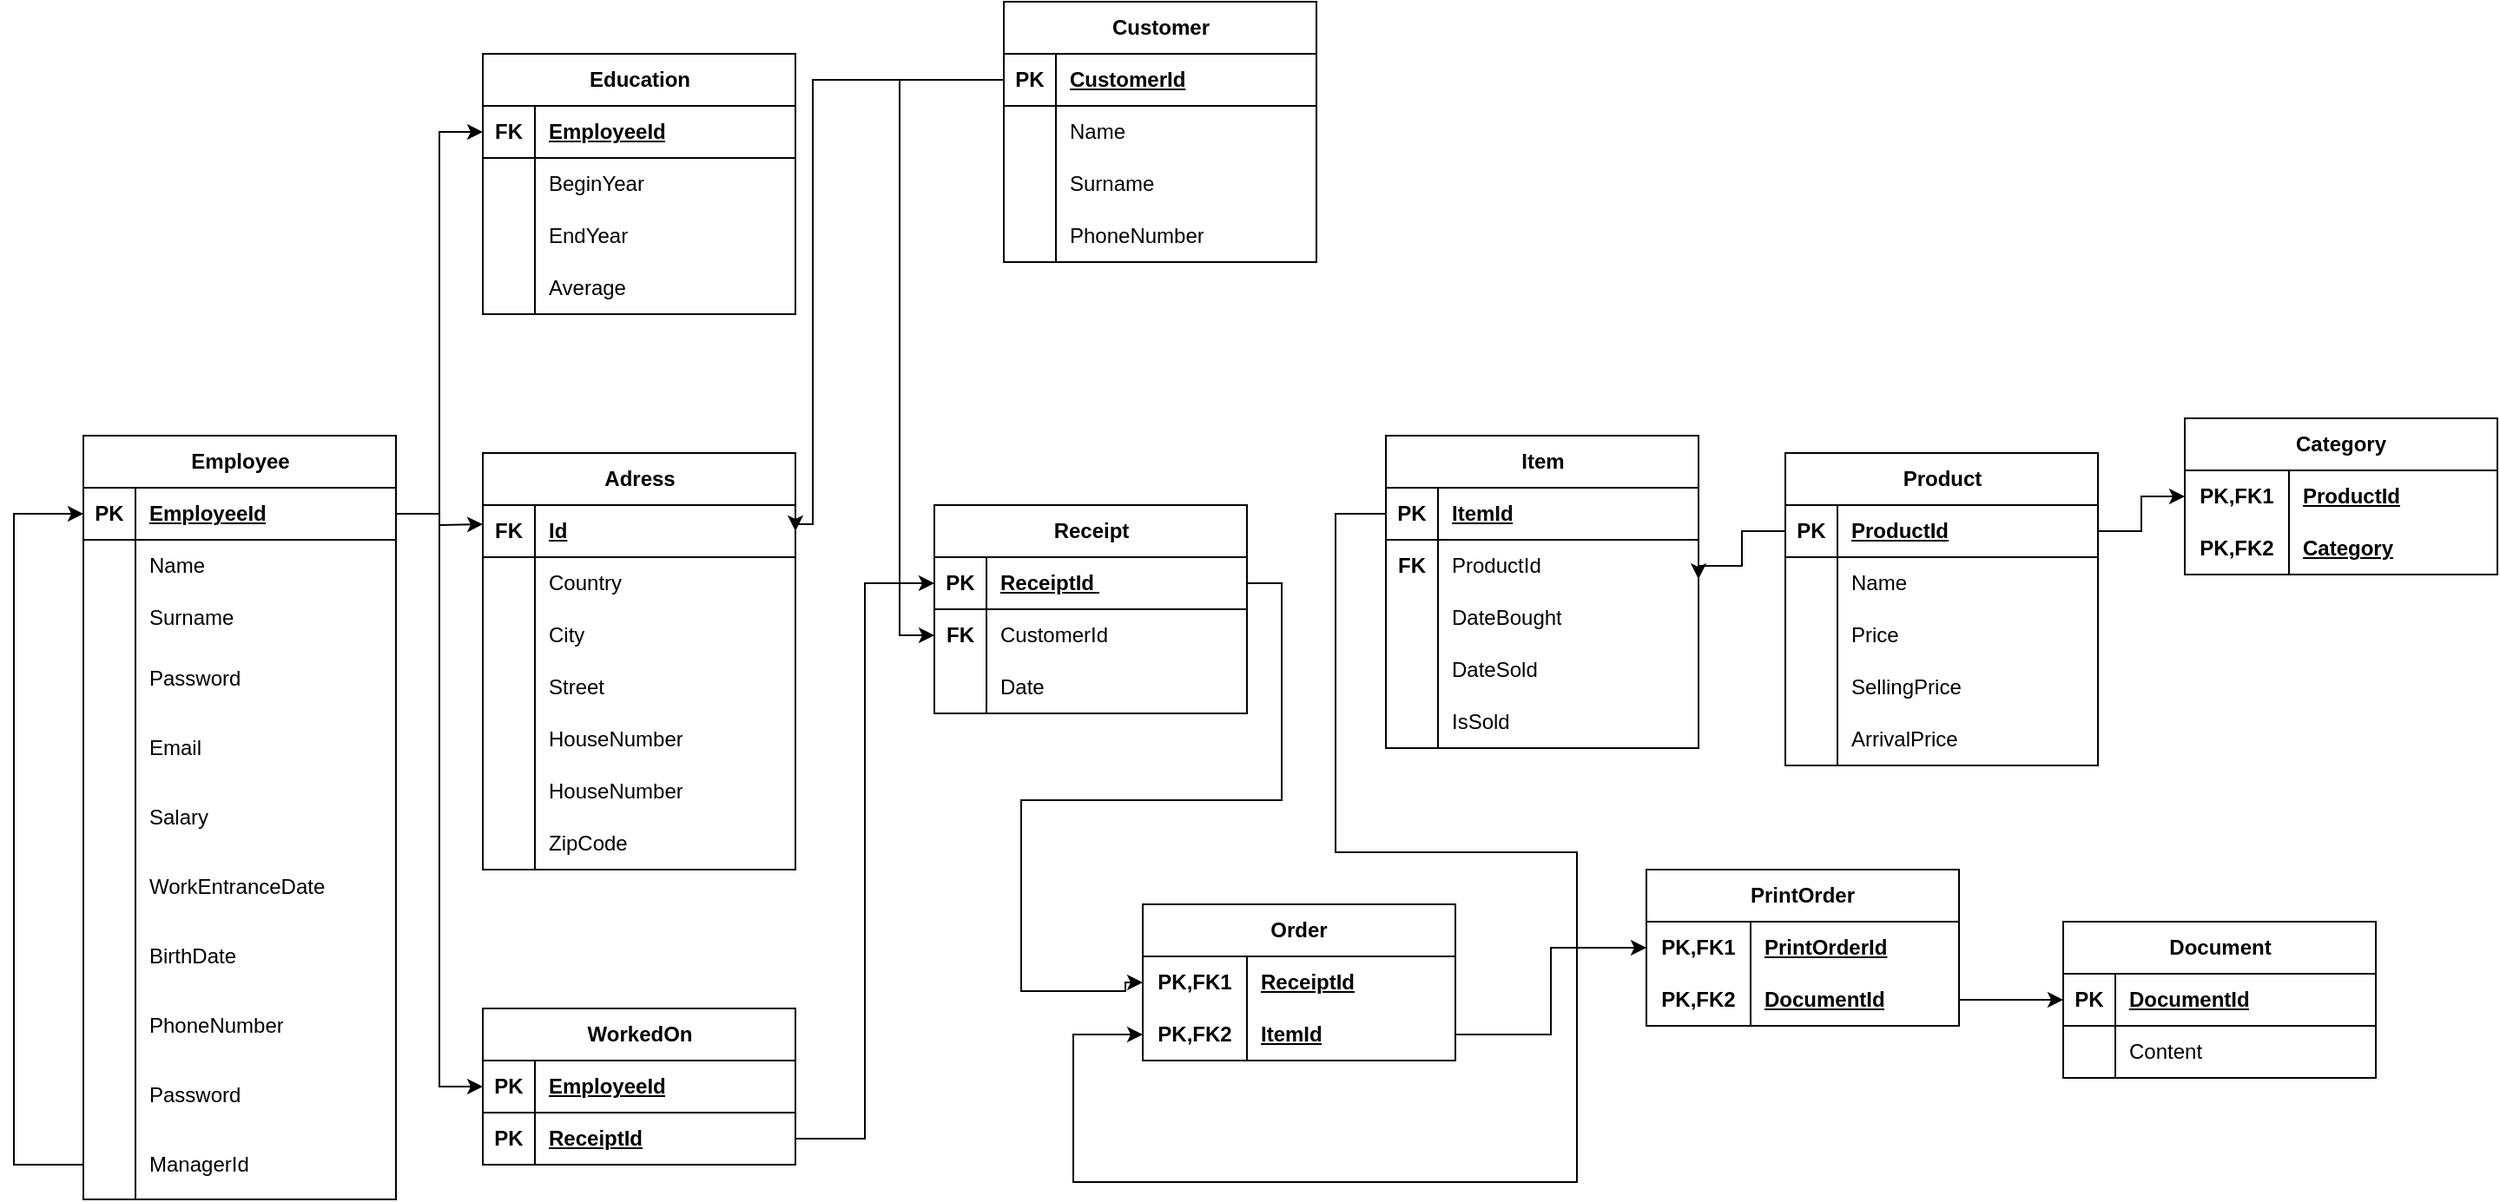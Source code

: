 <mxfile version="22.1.11" type="device">
  <diagram name="Page-1" id="XR6SYYAVid6CLTaHDN6T">
    <mxGraphModel dx="521" dy="563" grid="1" gridSize="10" guides="1" tooltips="1" connect="1" arrows="1" fold="1" page="1" pageScale="1" pageWidth="827" pageHeight="1169" math="0" shadow="0">
      <root>
        <mxCell id="0" />
        <mxCell id="1" parent="0" />
        <mxCell id="Trhr7wh6yrGgfYNCbR8J-1" value="Employee" style="shape=table;startSize=30;container=1;collapsible=1;childLayout=tableLayout;fixedRows=1;rowLines=0;fontStyle=1;align=center;resizeLast=1;html=1;" vertex="1" parent="1">
          <mxGeometry x="110" y="450" width="180" height="440" as="geometry" />
        </mxCell>
        <mxCell id="Trhr7wh6yrGgfYNCbR8J-2" value="" style="shape=tableRow;horizontal=0;startSize=0;swimlaneHead=0;swimlaneBody=0;fillColor=none;collapsible=0;dropTarget=0;points=[[0,0.5],[1,0.5]];portConstraint=eastwest;top=0;left=0;right=0;bottom=1;" vertex="1" parent="Trhr7wh6yrGgfYNCbR8J-1">
          <mxGeometry y="30" width="180" height="30" as="geometry" />
        </mxCell>
        <mxCell id="Trhr7wh6yrGgfYNCbR8J-3" value="PK" style="shape=partialRectangle;connectable=0;fillColor=none;top=0;left=0;bottom=0;right=0;fontStyle=1;overflow=hidden;whiteSpace=wrap;html=1;" vertex="1" parent="Trhr7wh6yrGgfYNCbR8J-2">
          <mxGeometry width="30" height="30" as="geometry">
            <mxRectangle width="30" height="30" as="alternateBounds" />
          </mxGeometry>
        </mxCell>
        <mxCell id="Trhr7wh6yrGgfYNCbR8J-4" value="&lt;u style=&quot;border-color: var(--border-color);&quot;&gt;EmployeeId&lt;/u&gt;" style="shape=partialRectangle;connectable=0;fillColor=none;top=0;left=0;bottom=0;right=0;align=left;spacingLeft=6;fontStyle=5;overflow=hidden;whiteSpace=wrap;html=1;" vertex="1" parent="Trhr7wh6yrGgfYNCbR8J-2">
          <mxGeometry x="30" width="150" height="30" as="geometry">
            <mxRectangle width="150" height="30" as="alternateBounds" />
          </mxGeometry>
        </mxCell>
        <mxCell id="Trhr7wh6yrGgfYNCbR8J-5" value="" style="shape=tableRow;horizontal=0;startSize=0;swimlaneHead=0;swimlaneBody=0;fillColor=none;collapsible=0;dropTarget=0;points=[[0,0.5],[1,0.5]];portConstraint=eastwest;top=0;left=0;right=0;bottom=0;" vertex="1" parent="Trhr7wh6yrGgfYNCbR8J-1">
          <mxGeometry y="60" width="180" height="30" as="geometry" />
        </mxCell>
        <mxCell id="Trhr7wh6yrGgfYNCbR8J-6" value="" style="shape=partialRectangle;connectable=0;fillColor=none;top=0;left=0;bottom=0;right=0;editable=1;overflow=hidden;whiteSpace=wrap;html=1;" vertex="1" parent="Trhr7wh6yrGgfYNCbR8J-5">
          <mxGeometry width="30" height="30" as="geometry">
            <mxRectangle width="30" height="30" as="alternateBounds" />
          </mxGeometry>
        </mxCell>
        <mxCell id="Trhr7wh6yrGgfYNCbR8J-7" value="Name&lt;br&gt;" style="shape=partialRectangle;connectable=0;fillColor=none;top=0;left=0;bottom=0;right=0;align=left;spacingLeft=6;overflow=hidden;whiteSpace=wrap;html=1;" vertex="1" parent="Trhr7wh6yrGgfYNCbR8J-5">
          <mxGeometry x="30" width="150" height="30" as="geometry">
            <mxRectangle width="150" height="30" as="alternateBounds" />
          </mxGeometry>
        </mxCell>
        <mxCell id="Trhr7wh6yrGgfYNCbR8J-8" value="" style="shape=tableRow;horizontal=0;startSize=0;swimlaneHead=0;swimlaneBody=0;fillColor=none;collapsible=0;dropTarget=0;points=[[0,0.5],[1,0.5]];portConstraint=eastwest;top=0;left=0;right=0;bottom=0;" vertex="1" parent="Trhr7wh6yrGgfYNCbR8J-1">
          <mxGeometry y="90" width="180" height="30" as="geometry" />
        </mxCell>
        <mxCell id="Trhr7wh6yrGgfYNCbR8J-9" value="" style="shape=partialRectangle;connectable=0;fillColor=none;top=0;left=0;bottom=0;right=0;editable=1;overflow=hidden;whiteSpace=wrap;html=1;" vertex="1" parent="Trhr7wh6yrGgfYNCbR8J-8">
          <mxGeometry width="30" height="30" as="geometry">
            <mxRectangle width="30" height="30" as="alternateBounds" />
          </mxGeometry>
        </mxCell>
        <mxCell id="Trhr7wh6yrGgfYNCbR8J-10" value="Surname" style="shape=partialRectangle;connectable=0;fillColor=none;top=0;left=0;bottom=0;right=0;align=left;spacingLeft=6;overflow=hidden;whiteSpace=wrap;html=1;" vertex="1" parent="Trhr7wh6yrGgfYNCbR8J-8">
          <mxGeometry x="30" width="150" height="30" as="geometry">
            <mxRectangle width="150" height="30" as="alternateBounds" />
          </mxGeometry>
        </mxCell>
        <mxCell id="Trhr7wh6yrGgfYNCbR8J-11" value="" style="shape=tableRow;horizontal=0;startSize=0;swimlaneHead=0;swimlaneBody=0;fillColor=none;collapsible=0;dropTarget=0;points=[[0,0.5],[1,0.5]];portConstraint=eastwest;top=0;left=0;right=0;bottom=0;" vertex="1" parent="Trhr7wh6yrGgfYNCbR8J-1">
          <mxGeometry y="120" width="180" height="40" as="geometry" />
        </mxCell>
        <mxCell id="Trhr7wh6yrGgfYNCbR8J-12" value="" style="shape=partialRectangle;connectable=0;fillColor=none;top=0;left=0;bottom=0;right=0;editable=1;overflow=hidden;whiteSpace=wrap;html=1;" vertex="1" parent="Trhr7wh6yrGgfYNCbR8J-11">
          <mxGeometry width="30" height="40" as="geometry">
            <mxRectangle width="30" height="40" as="alternateBounds" />
          </mxGeometry>
        </mxCell>
        <mxCell id="Trhr7wh6yrGgfYNCbR8J-13" value="Password" style="shape=partialRectangle;connectable=0;fillColor=none;top=0;left=0;bottom=0;right=0;align=left;spacingLeft=6;overflow=hidden;whiteSpace=wrap;html=1;" vertex="1" parent="Trhr7wh6yrGgfYNCbR8J-11">
          <mxGeometry x="30" width="150" height="40" as="geometry">
            <mxRectangle width="150" height="40" as="alternateBounds" />
          </mxGeometry>
        </mxCell>
        <mxCell id="Trhr7wh6yrGgfYNCbR8J-15" value="" style="shape=tableRow;horizontal=0;startSize=0;swimlaneHead=0;swimlaneBody=0;fillColor=none;collapsible=0;dropTarget=0;points=[[0,0.5],[1,0.5]];portConstraint=eastwest;top=0;left=0;right=0;bottom=0;" vertex="1" parent="Trhr7wh6yrGgfYNCbR8J-1">
          <mxGeometry y="160" width="180" height="40" as="geometry" />
        </mxCell>
        <mxCell id="Trhr7wh6yrGgfYNCbR8J-16" value="" style="shape=partialRectangle;connectable=0;fillColor=none;top=0;left=0;bottom=0;right=0;editable=1;overflow=hidden;whiteSpace=wrap;html=1;" vertex="1" parent="Trhr7wh6yrGgfYNCbR8J-15">
          <mxGeometry width="30" height="40" as="geometry">
            <mxRectangle width="30" height="40" as="alternateBounds" />
          </mxGeometry>
        </mxCell>
        <mxCell id="Trhr7wh6yrGgfYNCbR8J-17" value="Email" style="shape=partialRectangle;connectable=0;fillColor=none;top=0;left=0;bottom=0;right=0;align=left;spacingLeft=6;overflow=hidden;whiteSpace=wrap;html=1;" vertex="1" parent="Trhr7wh6yrGgfYNCbR8J-15">
          <mxGeometry x="30" width="150" height="40" as="geometry">
            <mxRectangle width="150" height="40" as="alternateBounds" />
          </mxGeometry>
        </mxCell>
        <mxCell id="Trhr7wh6yrGgfYNCbR8J-18" value="" style="shape=tableRow;horizontal=0;startSize=0;swimlaneHead=0;swimlaneBody=0;fillColor=none;collapsible=0;dropTarget=0;points=[[0,0.5],[1,0.5]];portConstraint=eastwest;top=0;left=0;right=0;bottom=0;" vertex="1" parent="Trhr7wh6yrGgfYNCbR8J-1">
          <mxGeometry y="200" width="180" height="40" as="geometry" />
        </mxCell>
        <mxCell id="Trhr7wh6yrGgfYNCbR8J-19" value="" style="shape=partialRectangle;connectable=0;fillColor=none;top=0;left=0;bottom=0;right=0;editable=1;overflow=hidden;whiteSpace=wrap;html=1;" vertex="1" parent="Trhr7wh6yrGgfYNCbR8J-18">
          <mxGeometry width="30" height="40" as="geometry">
            <mxRectangle width="30" height="40" as="alternateBounds" />
          </mxGeometry>
        </mxCell>
        <mxCell id="Trhr7wh6yrGgfYNCbR8J-20" value="Salary" style="shape=partialRectangle;connectable=0;fillColor=none;top=0;left=0;bottom=0;right=0;align=left;spacingLeft=6;overflow=hidden;whiteSpace=wrap;html=1;" vertex="1" parent="Trhr7wh6yrGgfYNCbR8J-18">
          <mxGeometry x="30" width="150" height="40" as="geometry">
            <mxRectangle width="150" height="40" as="alternateBounds" />
          </mxGeometry>
        </mxCell>
        <mxCell id="Trhr7wh6yrGgfYNCbR8J-21" value="" style="shape=tableRow;horizontal=0;startSize=0;swimlaneHead=0;swimlaneBody=0;fillColor=none;collapsible=0;dropTarget=0;points=[[0,0.5],[1,0.5]];portConstraint=eastwest;top=0;left=0;right=0;bottom=0;" vertex="1" parent="Trhr7wh6yrGgfYNCbR8J-1">
          <mxGeometry y="240" width="180" height="40" as="geometry" />
        </mxCell>
        <mxCell id="Trhr7wh6yrGgfYNCbR8J-22" value="" style="shape=partialRectangle;connectable=0;fillColor=none;top=0;left=0;bottom=0;right=0;editable=1;overflow=hidden;whiteSpace=wrap;html=1;" vertex="1" parent="Trhr7wh6yrGgfYNCbR8J-21">
          <mxGeometry width="30" height="40" as="geometry">
            <mxRectangle width="30" height="40" as="alternateBounds" />
          </mxGeometry>
        </mxCell>
        <mxCell id="Trhr7wh6yrGgfYNCbR8J-23" value="WorkEntranceDate" style="shape=partialRectangle;connectable=0;fillColor=none;top=0;left=0;bottom=0;right=0;align=left;spacingLeft=6;overflow=hidden;whiteSpace=wrap;html=1;" vertex="1" parent="Trhr7wh6yrGgfYNCbR8J-21">
          <mxGeometry x="30" width="150" height="40" as="geometry">
            <mxRectangle width="150" height="40" as="alternateBounds" />
          </mxGeometry>
        </mxCell>
        <mxCell id="Trhr7wh6yrGgfYNCbR8J-24" value="" style="shape=tableRow;horizontal=0;startSize=0;swimlaneHead=0;swimlaneBody=0;fillColor=none;collapsible=0;dropTarget=0;points=[[0,0.5],[1,0.5]];portConstraint=eastwest;top=0;left=0;right=0;bottom=0;" vertex="1" parent="Trhr7wh6yrGgfYNCbR8J-1">
          <mxGeometry y="280" width="180" height="40" as="geometry" />
        </mxCell>
        <mxCell id="Trhr7wh6yrGgfYNCbR8J-25" value="" style="shape=partialRectangle;connectable=0;fillColor=none;top=0;left=0;bottom=0;right=0;editable=1;overflow=hidden;whiteSpace=wrap;html=1;" vertex="1" parent="Trhr7wh6yrGgfYNCbR8J-24">
          <mxGeometry width="30" height="40" as="geometry">
            <mxRectangle width="30" height="40" as="alternateBounds" />
          </mxGeometry>
        </mxCell>
        <mxCell id="Trhr7wh6yrGgfYNCbR8J-26" value="BirthDate" style="shape=partialRectangle;connectable=0;fillColor=none;top=0;left=0;bottom=0;right=0;align=left;spacingLeft=6;overflow=hidden;whiteSpace=wrap;html=1;" vertex="1" parent="Trhr7wh6yrGgfYNCbR8J-24">
          <mxGeometry x="30" width="150" height="40" as="geometry">
            <mxRectangle width="150" height="40" as="alternateBounds" />
          </mxGeometry>
        </mxCell>
        <mxCell id="Trhr7wh6yrGgfYNCbR8J-27" value="" style="shape=tableRow;horizontal=0;startSize=0;swimlaneHead=0;swimlaneBody=0;fillColor=none;collapsible=0;dropTarget=0;points=[[0,0.5],[1,0.5]];portConstraint=eastwest;top=0;left=0;right=0;bottom=0;" vertex="1" parent="Trhr7wh6yrGgfYNCbR8J-1">
          <mxGeometry y="320" width="180" height="40" as="geometry" />
        </mxCell>
        <mxCell id="Trhr7wh6yrGgfYNCbR8J-28" value="" style="shape=partialRectangle;connectable=0;fillColor=none;top=0;left=0;bottom=0;right=0;editable=1;overflow=hidden;whiteSpace=wrap;html=1;" vertex="1" parent="Trhr7wh6yrGgfYNCbR8J-27">
          <mxGeometry width="30" height="40" as="geometry">
            <mxRectangle width="30" height="40" as="alternateBounds" />
          </mxGeometry>
        </mxCell>
        <mxCell id="Trhr7wh6yrGgfYNCbR8J-29" value="PhoneNumber" style="shape=partialRectangle;connectable=0;fillColor=none;top=0;left=0;bottom=0;right=0;align=left;spacingLeft=6;overflow=hidden;whiteSpace=wrap;html=1;" vertex="1" parent="Trhr7wh6yrGgfYNCbR8J-27">
          <mxGeometry x="30" width="150" height="40" as="geometry">
            <mxRectangle width="150" height="40" as="alternateBounds" />
          </mxGeometry>
        </mxCell>
        <mxCell id="Trhr7wh6yrGgfYNCbR8J-30" value="" style="shape=tableRow;horizontal=0;startSize=0;swimlaneHead=0;swimlaneBody=0;fillColor=none;collapsible=0;dropTarget=0;points=[[0,0.5],[1,0.5]];portConstraint=eastwest;top=0;left=0;right=0;bottom=0;" vertex="1" parent="Trhr7wh6yrGgfYNCbR8J-1">
          <mxGeometry y="360" width="180" height="40" as="geometry" />
        </mxCell>
        <mxCell id="Trhr7wh6yrGgfYNCbR8J-31" value="" style="shape=partialRectangle;connectable=0;fillColor=none;top=0;left=0;bottom=0;right=0;editable=1;overflow=hidden;whiteSpace=wrap;html=1;" vertex="1" parent="Trhr7wh6yrGgfYNCbR8J-30">
          <mxGeometry width="30" height="40" as="geometry">
            <mxRectangle width="30" height="40" as="alternateBounds" />
          </mxGeometry>
        </mxCell>
        <mxCell id="Trhr7wh6yrGgfYNCbR8J-32" value="Password" style="shape=partialRectangle;connectable=0;fillColor=none;top=0;left=0;bottom=0;right=0;align=left;spacingLeft=6;overflow=hidden;whiteSpace=wrap;html=1;" vertex="1" parent="Trhr7wh6yrGgfYNCbR8J-30">
          <mxGeometry x="30" width="150" height="40" as="geometry">
            <mxRectangle width="150" height="40" as="alternateBounds" />
          </mxGeometry>
        </mxCell>
        <mxCell id="Trhr7wh6yrGgfYNCbR8J-63" value="" style="shape=tableRow;horizontal=0;startSize=0;swimlaneHead=0;swimlaneBody=0;fillColor=none;collapsible=0;dropTarget=0;points=[[0,0.5],[1,0.5]];portConstraint=eastwest;top=0;left=0;right=0;bottom=0;" vertex="1" parent="Trhr7wh6yrGgfYNCbR8J-1">
          <mxGeometry y="400" width="180" height="40" as="geometry" />
        </mxCell>
        <mxCell id="Trhr7wh6yrGgfYNCbR8J-64" value="" style="shape=partialRectangle;connectable=0;fillColor=none;top=0;left=0;bottom=0;right=0;editable=1;overflow=hidden;whiteSpace=wrap;html=1;" vertex="1" parent="Trhr7wh6yrGgfYNCbR8J-63">
          <mxGeometry width="30" height="40" as="geometry">
            <mxRectangle width="30" height="40" as="alternateBounds" />
          </mxGeometry>
        </mxCell>
        <mxCell id="Trhr7wh6yrGgfYNCbR8J-65" value="ManagerId" style="shape=partialRectangle;connectable=0;fillColor=none;top=0;left=0;bottom=0;right=0;align=left;spacingLeft=6;overflow=hidden;whiteSpace=wrap;html=1;" vertex="1" parent="Trhr7wh6yrGgfYNCbR8J-63">
          <mxGeometry x="30" width="150" height="40" as="geometry">
            <mxRectangle width="150" height="40" as="alternateBounds" />
          </mxGeometry>
        </mxCell>
        <mxCell id="Trhr7wh6yrGgfYNCbR8J-308" style="edgeStyle=orthogonalEdgeStyle;rounded=0;orthogonalLoop=1;jettySize=auto;html=1;exitX=0;exitY=0.5;exitDx=0;exitDy=0;entryX=0;entryY=0.5;entryDx=0;entryDy=0;" edge="1" parent="Trhr7wh6yrGgfYNCbR8J-1" source="Trhr7wh6yrGgfYNCbR8J-63" target="Trhr7wh6yrGgfYNCbR8J-2">
          <mxGeometry relative="1" as="geometry">
            <mxPoint x="-40" y="40" as="targetPoint" />
            <Array as="points">
              <mxPoint x="-40" y="420" />
              <mxPoint x="-40" y="45" />
            </Array>
          </mxGeometry>
        </mxCell>
        <mxCell id="Trhr7wh6yrGgfYNCbR8J-53" style="edgeStyle=orthogonalEdgeStyle;rounded=0;orthogonalLoop=1;jettySize=auto;html=1;exitX=1;exitY=0.5;exitDx=0;exitDy=0;entryX=0;entryY=0.5;entryDx=0;entryDy=0;" edge="1" parent="1" source="Trhr7wh6yrGgfYNCbR8J-2">
          <mxGeometry relative="1" as="geometry">
            <mxPoint x="340" y="501" as="targetPoint" />
          </mxGeometry>
        </mxCell>
        <mxCell id="Trhr7wh6yrGgfYNCbR8J-100" value="WorkedOn" style="shape=table;startSize=30;container=1;collapsible=1;childLayout=tableLayout;fixedRows=1;rowLines=0;fontStyle=1;align=center;resizeLast=1;html=1;" vertex="1" parent="1">
          <mxGeometry x="340" y="780" width="180" height="90" as="geometry" />
        </mxCell>
        <mxCell id="Trhr7wh6yrGgfYNCbR8J-101" value="" style="shape=tableRow;horizontal=0;startSize=0;swimlaneHead=0;swimlaneBody=0;fillColor=none;collapsible=0;dropTarget=0;points=[[0,0.5],[1,0.5]];portConstraint=eastwest;top=0;left=0;right=0;bottom=1;" vertex="1" parent="Trhr7wh6yrGgfYNCbR8J-100">
          <mxGeometry y="30" width="180" height="30" as="geometry" />
        </mxCell>
        <mxCell id="Trhr7wh6yrGgfYNCbR8J-102" value="PK" style="shape=partialRectangle;connectable=0;fillColor=none;top=0;left=0;bottom=0;right=0;fontStyle=1;overflow=hidden;whiteSpace=wrap;html=1;" vertex="1" parent="Trhr7wh6yrGgfYNCbR8J-101">
          <mxGeometry width="30" height="30" as="geometry">
            <mxRectangle width="30" height="30" as="alternateBounds" />
          </mxGeometry>
        </mxCell>
        <mxCell id="Trhr7wh6yrGgfYNCbR8J-103" value="EmployeeId" style="shape=partialRectangle;connectable=0;fillColor=none;top=0;left=0;bottom=0;right=0;align=left;spacingLeft=6;fontStyle=5;overflow=hidden;whiteSpace=wrap;html=1;" vertex="1" parent="Trhr7wh6yrGgfYNCbR8J-101">
          <mxGeometry x="30" width="150" height="30" as="geometry">
            <mxRectangle width="150" height="30" as="alternateBounds" />
          </mxGeometry>
        </mxCell>
        <mxCell id="Trhr7wh6yrGgfYNCbR8J-113" value="" style="shape=tableRow;horizontal=0;startSize=0;swimlaneHead=0;swimlaneBody=0;fillColor=none;collapsible=0;dropTarget=0;points=[[0,0.5],[1,0.5]];portConstraint=eastwest;top=0;left=0;right=0;bottom=1;" vertex="1" parent="Trhr7wh6yrGgfYNCbR8J-100">
          <mxGeometry y="60" width="180" height="30" as="geometry" />
        </mxCell>
        <mxCell id="Trhr7wh6yrGgfYNCbR8J-114" value="PK" style="shape=partialRectangle;connectable=0;fillColor=none;top=0;left=0;bottom=0;right=0;fontStyle=1;overflow=hidden;whiteSpace=wrap;html=1;" vertex="1" parent="Trhr7wh6yrGgfYNCbR8J-113">
          <mxGeometry width="30" height="30" as="geometry">
            <mxRectangle width="30" height="30" as="alternateBounds" />
          </mxGeometry>
        </mxCell>
        <mxCell id="Trhr7wh6yrGgfYNCbR8J-115" value="ReceiptId" style="shape=partialRectangle;connectable=0;fillColor=none;top=0;left=0;bottom=0;right=0;align=left;spacingLeft=6;fontStyle=5;overflow=hidden;whiteSpace=wrap;html=1;" vertex="1" parent="Trhr7wh6yrGgfYNCbR8J-113">
          <mxGeometry x="30" width="150" height="30" as="geometry">
            <mxRectangle width="150" height="30" as="alternateBounds" />
          </mxGeometry>
        </mxCell>
        <mxCell id="Trhr7wh6yrGgfYNCbR8J-119" style="edgeStyle=orthogonalEdgeStyle;rounded=0;orthogonalLoop=1;jettySize=auto;html=1;exitX=1;exitY=0.5;exitDx=0;exitDy=0;entryX=0;entryY=0.5;entryDx=0;entryDy=0;" edge="1" parent="1" source="Trhr7wh6yrGgfYNCbR8J-2" target="Trhr7wh6yrGgfYNCbR8J-101">
          <mxGeometry relative="1" as="geometry">
            <mxPoint x="310" y="760" as="targetPoint" />
          </mxGeometry>
        </mxCell>
        <mxCell id="Trhr7wh6yrGgfYNCbR8J-120" value="Receipt" style="shape=table;startSize=30;container=1;collapsible=1;childLayout=tableLayout;fixedRows=1;rowLines=0;fontStyle=1;align=center;resizeLast=1;html=1;" vertex="1" parent="1">
          <mxGeometry x="600" y="490" width="180" height="120" as="geometry" />
        </mxCell>
        <mxCell id="Trhr7wh6yrGgfYNCbR8J-121" value="" style="shape=tableRow;horizontal=0;startSize=0;swimlaneHead=0;swimlaneBody=0;fillColor=none;collapsible=0;dropTarget=0;points=[[0,0.5],[1,0.5]];portConstraint=eastwest;top=0;left=0;right=0;bottom=1;" vertex="1" parent="Trhr7wh6yrGgfYNCbR8J-120">
          <mxGeometry y="30" width="180" height="30" as="geometry" />
        </mxCell>
        <mxCell id="Trhr7wh6yrGgfYNCbR8J-122" value="PK" style="shape=partialRectangle;connectable=0;fillColor=none;top=0;left=0;bottom=0;right=0;fontStyle=1;overflow=hidden;whiteSpace=wrap;html=1;" vertex="1" parent="Trhr7wh6yrGgfYNCbR8J-121">
          <mxGeometry width="30" height="30" as="geometry">
            <mxRectangle width="30" height="30" as="alternateBounds" />
          </mxGeometry>
        </mxCell>
        <mxCell id="Trhr7wh6yrGgfYNCbR8J-123" value="&lt;u style=&quot;border-color: var(--border-color);&quot;&gt;ReceiptId&amp;nbsp;&lt;/u&gt;" style="shape=partialRectangle;connectable=0;fillColor=none;top=0;left=0;bottom=0;right=0;align=left;spacingLeft=6;fontStyle=5;overflow=hidden;whiteSpace=wrap;html=1;" vertex="1" parent="Trhr7wh6yrGgfYNCbR8J-121">
          <mxGeometry x="30" width="150" height="30" as="geometry">
            <mxRectangle width="150" height="30" as="alternateBounds" />
          </mxGeometry>
        </mxCell>
        <mxCell id="Trhr7wh6yrGgfYNCbR8J-124" value="" style="shape=tableRow;horizontal=0;startSize=0;swimlaneHead=0;swimlaneBody=0;fillColor=none;collapsible=0;dropTarget=0;points=[[0,0.5],[1,0.5]];portConstraint=eastwest;top=0;left=0;right=0;bottom=0;" vertex="1" parent="Trhr7wh6yrGgfYNCbR8J-120">
          <mxGeometry y="60" width="180" height="30" as="geometry" />
        </mxCell>
        <mxCell id="Trhr7wh6yrGgfYNCbR8J-125" value="&lt;b&gt;FK&lt;/b&gt;" style="shape=partialRectangle;connectable=0;fillColor=none;top=0;left=0;bottom=0;right=0;editable=1;overflow=hidden;whiteSpace=wrap;html=1;" vertex="1" parent="Trhr7wh6yrGgfYNCbR8J-124">
          <mxGeometry width="30" height="30" as="geometry">
            <mxRectangle width="30" height="30" as="alternateBounds" />
          </mxGeometry>
        </mxCell>
        <mxCell id="Trhr7wh6yrGgfYNCbR8J-126" value="CustomerId" style="shape=partialRectangle;connectable=0;fillColor=none;top=0;left=0;bottom=0;right=0;align=left;spacingLeft=6;overflow=hidden;whiteSpace=wrap;html=1;" vertex="1" parent="Trhr7wh6yrGgfYNCbR8J-124">
          <mxGeometry x="30" width="150" height="30" as="geometry">
            <mxRectangle width="150" height="30" as="alternateBounds" />
          </mxGeometry>
        </mxCell>
        <mxCell id="Trhr7wh6yrGgfYNCbR8J-127" value="" style="shape=tableRow;horizontal=0;startSize=0;swimlaneHead=0;swimlaneBody=0;fillColor=none;collapsible=0;dropTarget=0;points=[[0,0.5],[1,0.5]];portConstraint=eastwest;top=0;left=0;right=0;bottom=0;" vertex="1" parent="Trhr7wh6yrGgfYNCbR8J-120">
          <mxGeometry y="90" width="180" height="30" as="geometry" />
        </mxCell>
        <mxCell id="Trhr7wh6yrGgfYNCbR8J-128" value="" style="shape=partialRectangle;connectable=0;fillColor=none;top=0;left=0;bottom=0;right=0;editable=1;overflow=hidden;whiteSpace=wrap;html=1;" vertex="1" parent="Trhr7wh6yrGgfYNCbR8J-127">
          <mxGeometry width="30" height="30" as="geometry">
            <mxRectangle width="30" height="30" as="alternateBounds" />
          </mxGeometry>
        </mxCell>
        <mxCell id="Trhr7wh6yrGgfYNCbR8J-129" value="Date" style="shape=partialRectangle;connectable=0;fillColor=none;top=0;left=0;bottom=0;right=0;align=left;spacingLeft=6;overflow=hidden;whiteSpace=wrap;html=1;" vertex="1" parent="Trhr7wh6yrGgfYNCbR8J-127">
          <mxGeometry x="30" width="150" height="30" as="geometry">
            <mxRectangle width="150" height="30" as="alternateBounds" />
          </mxGeometry>
        </mxCell>
        <mxCell id="Trhr7wh6yrGgfYNCbR8J-133" value="Item" style="shape=table;startSize=30;container=1;collapsible=1;childLayout=tableLayout;fixedRows=1;rowLines=0;fontStyle=1;align=center;resizeLast=1;html=1;" vertex="1" parent="1">
          <mxGeometry x="860" y="450" width="180" height="180" as="geometry" />
        </mxCell>
        <mxCell id="Trhr7wh6yrGgfYNCbR8J-134" value="" style="shape=tableRow;horizontal=0;startSize=0;swimlaneHead=0;swimlaneBody=0;fillColor=none;collapsible=0;dropTarget=0;points=[[0,0.5],[1,0.5]];portConstraint=eastwest;top=0;left=0;right=0;bottom=1;" vertex="1" parent="Trhr7wh6yrGgfYNCbR8J-133">
          <mxGeometry y="30" width="180" height="30" as="geometry" />
        </mxCell>
        <mxCell id="Trhr7wh6yrGgfYNCbR8J-135" value="PK" style="shape=partialRectangle;connectable=0;fillColor=none;top=0;left=0;bottom=0;right=0;fontStyle=1;overflow=hidden;whiteSpace=wrap;html=1;" vertex="1" parent="Trhr7wh6yrGgfYNCbR8J-134">
          <mxGeometry width="30" height="30" as="geometry">
            <mxRectangle width="30" height="30" as="alternateBounds" />
          </mxGeometry>
        </mxCell>
        <mxCell id="Trhr7wh6yrGgfYNCbR8J-136" value="ItemId" style="shape=partialRectangle;connectable=0;fillColor=none;top=0;left=0;bottom=0;right=0;align=left;spacingLeft=6;fontStyle=5;overflow=hidden;whiteSpace=wrap;html=1;" vertex="1" parent="Trhr7wh6yrGgfYNCbR8J-134">
          <mxGeometry x="30" width="150" height="30" as="geometry">
            <mxRectangle width="150" height="30" as="alternateBounds" />
          </mxGeometry>
        </mxCell>
        <mxCell id="Trhr7wh6yrGgfYNCbR8J-137" value="" style="shape=tableRow;horizontal=0;startSize=0;swimlaneHead=0;swimlaneBody=0;fillColor=none;collapsible=0;dropTarget=0;points=[[0,0.5],[1,0.5]];portConstraint=eastwest;top=0;left=0;right=0;bottom=0;" vertex="1" parent="Trhr7wh6yrGgfYNCbR8J-133">
          <mxGeometry y="60" width="180" height="30" as="geometry" />
        </mxCell>
        <mxCell id="Trhr7wh6yrGgfYNCbR8J-138" value="&lt;b&gt;FK&lt;/b&gt;" style="shape=partialRectangle;connectable=0;fillColor=none;top=0;left=0;bottom=0;right=0;editable=1;overflow=hidden;whiteSpace=wrap;html=1;" vertex="1" parent="Trhr7wh6yrGgfYNCbR8J-137">
          <mxGeometry width="30" height="30" as="geometry">
            <mxRectangle width="30" height="30" as="alternateBounds" />
          </mxGeometry>
        </mxCell>
        <mxCell id="Trhr7wh6yrGgfYNCbR8J-139" value="ProductId" style="shape=partialRectangle;connectable=0;fillColor=none;top=0;left=0;bottom=0;right=0;align=left;spacingLeft=6;overflow=hidden;whiteSpace=wrap;html=1;" vertex="1" parent="Trhr7wh6yrGgfYNCbR8J-137">
          <mxGeometry x="30" width="150" height="30" as="geometry">
            <mxRectangle width="150" height="30" as="alternateBounds" />
          </mxGeometry>
        </mxCell>
        <mxCell id="Trhr7wh6yrGgfYNCbR8J-140" value="" style="shape=tableRow;horizontal=0;startSize=0;swimlaneHead=0;swimlaneBody=0;fillColor=none;collapsible=0;dropTarget=0;points=[[0,0.5],[1,0.5]];portConstraint=eastwest;top=0;left=0;right=0;bottom=0;" vertex="1" parent="Trhr7wh6yrGgfYNCbR8J-133">
          <mxGeometry y="90" width="180" height="30" as="geometry" />
        </mxCell>
        <mxCell id="Trhr7wh6yrGgfYNCbR8J-141" value="" style="shape=partialRectangle;connectable=0;fillColor=none;top=0;left=0;bottom=0;right=0;editable=1;overflow=hidden;whiteSpace=wrap;html=1;" vertex="1" parent="Trhr7wh6yrGgfYNCbR8J-140">
          <mxGeometry width="30" height="30" as="geometry">
            <mxRectangle width="30" height="30" as="alternateBounds" />
          </mxGeometry>
        </mxCell>
        <mxCell id="Trhr7wh6yrGgfYNCbR8J-142" value="DateBought" style="shape=partialRectangle;connectable=0;fillColor=none;top=0;left=0;bottom=0;right=0;align=left;spacingLeft=6;overflow=hidden;whiteSpace=wrap;html=1;" vertex="1" parent="Trhr7wh6yrGgfYNCbR8J-140">
          <mxGeometry x="30" width="150" height="30" as="geometry">
            <mxRectangle width="150" height="30" as="alternateBounds" />
          </mxGeometry>
        </mxCell>
        <mxCell id="Trhr7wh6yrGgfYNCbR8J-143" value="" style="shape=tableRow;horizontal=0;startSize=0;swimlaneHead=0;swimlaneBody=0;fillColor=none;collapsible=0;dropTarget=0;points=[[0,0.5],[1,0.5]];portConstraint=eastwest;top=0;left=0;right=0;bottom=0;" vertex="1" parent="Trhr7wh6yrGgfYNCbR8J-133">
          <mxGeometry y="120" width="180" height="30" as="geometry" />
        </mxCell>
        <mxCell id="Trhr7wh6yrGgfYNCbR8J-144" value="" style="shape=partialRectangle;connectable=0;fillColor=none;top=0;left=0;bottom=0;right=0;editable=1;overflow=hidden;whiteSpace=wrap;html=1;" vertex="1" parent="Trhr7wh6yrGgfYNCbR8J-143">
          <mxGeometry width="30" height="30" as="geometry">
            <mxRectangle width="30" height="30" as="alternateBounds" />
          </mxGeometry>
        </mxCell>
        <mxCell id="Trhr7wh6yrGgfYNCbR8J-145" value="DateSold" style="shape=partialRectangle;connectable=0;fillColor=none;top=0;left=0;bottom=0;right=0;align=left;spacingLeft=6;overflow=hidden;whiteSpace=wrap;html=1;" vertex="1" parent="Trhr7wh6yrGgfYNCbR8J-143">
          <mxGeometry x="30" width="150" height="30" as="geometry">
            <mxRectangle width="150" height="30" as="alternateBounds" />
          </mxGeometry>
        </mxCell>
        <mxCell id="Trhr7wh6yrGgfYNCbR8J-146" value="" style="shape=tableRow;horizontal=0;startSize=0;swimlaneHead=0;swimlaneBody=0;fillColor=none;collapsible=0;dropTarget=0;points=[[0,0.5],[1,0.5]];portConstraint=eastwest;top=0;left=0;right=0;bottom=0;" vertex="1" parent="Trhr7wh6yrGgfYNCbR8J-133">
          <mxGeometry y="150" width="180" height="30" as="geometry" />
        </mxCell>
        <mxCell id="Trhr7wh6yrGgfYNCbR8J-147" value="" style="shape=partialRectangle;connectable=0;fillColor=none;top=0;left=0;bottom=0;right=0;editable=1;overflow=hidden;whiteSpace=wrap;html=1;" vertex="1" parent="Trhr7wh6yrGgfYNCbR8J-146">
          <mxGeometry width="30" height="30" as="geometry">
            <mxRectangle width="30" height="30" as="alternateBounds" />
          </mxGeometry>
        </mxCell>
        <mxCell id="Trhr7wh6yrGgfYNCbR8J-148" value="IsSold" style="shape=partialRectangle;connectable=0;fillColor=none;top=0;left=0;bottom=0;right=0;align=left;spacingLeft=6;overflow=hidden;whiteSpace=wrap;html=1;" vertex="1" parent="Trhr7wh6yrGgfYNCbR8J-146">
          <mxGeometry x="30" width="150" height="30" as="geometry">
            <mxRectangle width="150" height="30" as="alternateBounds" />
          </mxGeometry>
        </mxCell>
        <mxCell id="Trhr7wh6yrGgfYNCbR8J-152" value="Order" style="shape=table;startSize=30;container=1;collapsible=1;childLayout=tableLayout;fixedRows=1;rowLines=0;fontStyle=1;align=center;resizeLast=1;html=1;whiteSpace=wrap;" vertex="1" parent="1">
          <mxGeometry x="720" y="720" width="180" height="90" as="geometry" />
        </mxCell>
        <mxCell id="Trhr7wh6yrGgfYNCbR8J-153" value="" style="shape=tableRow;horizontal=0;startSize=0;swimlaneHead=0;swimlaneBody=0;fillColor=none;collapsible=0;dropTarget=0;points=[[0,0.5],[1,0.5]];portConstraint=eastwest;top=0;left=0;right=0;bottom=0;html=1;" vertex="1" parent="Trhr7wh6yrGgfYNCbR8J-152">
          <mxGeometry y="30" width="180" height="30" as="geometry" />
        </mxCell>
        <mxCell id="Trhr7wh6yrGgfYNCbR8J-154" value="PK,FK1" style="shape=partialRectangle;connectable=0;fillColor=none;top=0;left=0;bottom=0;right=0;fontStyle=1;overflow=hidden;html=1;whiteSpace=wrap;" vertex="1" parent="Trhr7wh6yrGgfYNCbR8J-153">
          <mxGeometry width="60" height="30" as="geometry">
            <mxRectangle width="60" height="30" as="alternateBounds" />
          </mxGeometry>
        </mxCell>
        <mxCell id="Trhr7wh6yrGgfYNCbR8J-155" value="ReceiptId" style="shape=partialRectangle;connectable=0;fillColor=none;top=0;left=0;bottom=0;right=0;align=left;spacingLeft=6;fontStyle=5;overflow=hidden;html=1;whiteSpace=wrap;" vertex="1" parent="Trhr7wh6yrGgfYNCbR8J-153">
          <mxGeometry x="60" width="120" height="30" as="geometry">
            <mxRectangle width="120" height="30" as="alternateBounds" />
          </mxGeometry>
        </mxCell>
        <mxCell id="Trhr7wh6yrGgfYNCbR8J-156" value="" style="shape=tableRow;horizontal=0;startSize=0;swimlaneHead=0;swimlaneBody=0;fillColor=none;collapsible=0;dropTarget=0;points=[[0,0.5],[1,0.5]];portConstraint=eastwest;top=0;left=0;right=0;bottom=1;html=1;" vertex="1" parent="Trhr7wh6yrGgfYNCbR8J-152">
          <mxGeometry y="60" width="180" height="30" as="geometry" />
        </mxCell>
        <mxCell id="Trhr7wh6yrGgfYNCbR8J-157" value="PK,FK2" style="shape=partialRectangle;connectable=0;fillColor=none;top=0;left=0;bottom=0;right=0;fontStyle=1;overflow=hidden;html=1;whiteSpace=wrap;" vertex="1" parent="Trhr7wh6yrGgfYNCbR8J-156">
          <mxGeometry width="60" height="30" as="geometry">
            <mxRectangle width="60" height="30" as="alternateBounds" />
          </mxGeometry>
        </mxCell>
        <mxCell id="Trhr7wh6yrGgfYNCbR8J-158" value="ItemId" style="shape=partialRectangle;connectable=0;fillColor=none;top=0;left=0;bottom=0;right=0;align=left;spacingLeft=6;fontStyle=5;overflow=hidden;html=1;whiteSpace=wrap;" vertex="1" parent="Trhr7wh6yrGgfYNCbR8J-156">
          <mxGeometry x="60" width="120" height="30" as="geometry">
            <mxRectangle width="120" height="30" as="alternateBounds" />
          </mxGeometry>
        </mxCell>
        <mxCell id="Trhr7wh6yrGgfYNCbR8J-177" value="Product" style="shape=table;startSize=30;container=1;collapsible=1;childLayout=tableLayout;fixedRows=1;rowLines=0;fontStyle=1;align=center;resizeLast=1;html=1;" vertex="1" parent="1">
          <mxGeometry x="1090" y="460" width="180" height="180" as="geometry" />
        </mxCell>
        <mxCell id="Trhr7wh6yrGgfYNCbR8J-178" value="" style="shape=tableRow;horizontal=0;startSize=0;swimlaneHead=0;swimlaneBody=0;fillColor=none;collapsible=0;dropTarget=0;points=[[0,0.5],[1,0.5]];portConstraint=eastwest;top=0;left=0;right=0;bottom=1;" vertex="1" parent="Trhr7wh6yrGgfYNCbR8J-177">
          <mxGeometry y="30" width="180" height="30" as="geometry" />
        </mxCell>
        <mxCell id="Trhr7wh6yrGgfYNCbR8J-179" value="PK" style="shape=partialRectangle;connectable=0;fillColor=none;top=0;left=0;bottom=0;right=0;fontStyle=1;overflow=hidden;whiteSpace=wrap;html=1;" vertex="1" parent="Trhr7wh6yrGgfYNCbR8J-178">
          <mxGeometry width="30" height="30" as="geometry">
            <mxRectangle width="30" height="30" as="alternateBounds" />
          </mxGeometry>
        </mxCell>
        <mxCell id="Trhr7wh6yrGgfYNCbR8J-180" value="ProductId" style="shape=partialRectangle;connectable=0;fillColor=none;top=0;left=0;bottom=0;right=0;align=left;spacingLeft=6;fontStyle=5;overflow=hidden;whiteSpace=wrap;html=1;" vertex="1" parent="Trhr7wh6yrGgfYNCbR8J-178">
          <mxGeometry x="30" width="150" height="30" as="geometry">
            <mxRectangle width="150" height="30" as="alternateBounds" />
          </mxGeometry>
        </mxCell>
        <mxCell id="Trhr7wh6yrGgfYNCbR8J-181" value="" style="shape=tableRow;horizontal=0;startSize=0;swimlaneHead=0;swimlaneBody=0;fillColor=none;collapsible=0;dropTarget=0;points=[[0,0.5],[1,0.5]];portConstraint=eastwest;top=0;left=0;right=0;bottom=0;" vertex="1" parent="Trhr7wh6yrGgfYNCbR8J-177">
          <mxGeometry y="60" width="180" height="30" as="geometry" />
        </mxCell>
        <mxCell id="Trhr7wh6yrGgfYNCbR8J-182" value="" style="shape=partialRectangle;connectable=0;fillColor=none;top=0;left=0;bottom=0;right=0;editable=1;overflow=hidden;whiteSpace=wrap;html=1;" vertex="1" parent="Trhr7wh6yrGgfYNCbR8J-181">
          <mxGeometry width="30" height="30" as="geometry">
            <mxRectangle width="30" height="30" as="alternateBounds" />
          </mxGeometry>
        </mxCell>
        <mxCell id="Trhr7wh6yrGgfYNCbR8J-183" value="Name" style="shape=partialRectangle;connectable=0;fillColor=none;top=0;left=0;bottom=0;right=0;align=left;spacingLeft=6;overflow=hidden;whiteSpace=wrap;html=1;" vertex="1" parent="Trhr7wh6yrGgfYNCbR8J-181">
          <mxGeometry x="30" width="150" height="30" as="geometry">
            <mxRectangle width="150" height="30" as="alternateBounds" />
          </mxGeometry>
        </mxCell>
        <mxCell id="Trhr7wh6yrGgfYNCbR8J-184" value="" style="shape=tableRow;horizontal=0;startSize=0;swimlaneHead=0;swimlaneBody=0;fillColor=none;collapsible=0;dropTarget=0;points=[[0,0.5],[1,0.5]];portConstraint=eastwest;top=0;left=0;right=0;bottom=0;" vertex="1" parent="Trhr7wh6yrGgfYNCbR8J-177">
          <mxGeometry y="90" width="180" height="30" as="geometry" />
        </mxCell>
        <mxCell id="Trhr7wh6yrGgfYNCbR8J-185" value="" style="shape=partialRectangle;connectable=0;fillColor=none;top=0;left=0;bottom=0;right=0;editable=1;overflow=hidden;whiteSpace=wrap;html=1;" vertex="1" parent="Trhr7wh6yrGgfYNCbR8J-184">
          <mxGeometry width="30" height="30" as="geometry">
            <mxRectangle width="30" height="30" as="alternateBounds" />
          </mxGeometry>
        </mxCell>
        <mxCell id="Trhr7wh6yrGgfYNCbR8J-186" value="Price" style="shape=partialRectangle;connectable=0;fillColor=none;top=0;left=0;bottom=0;right=0;align=left;spacingLeft=6;overflow=hidden;whiteSpace=wrap;html=1;" vertex="1" parent="Trhr7wh6yrGgfYNCbR8J-184">
          <mxGeometry x="30" width="150" height="30" as="geometry">
            <mxRectangle width="150" height="30" as="alternateBounds" />
          </mxGeometry>
        </mxCell>
        <mxCell id="Trhr7wh6yrGgfYNCbR8J-187" value="" style="shape=tableRow;horizontal=0;startSize=0;swimlaneHead=0;swimlaneBody=0;fillColor=none;collapsible=0;dropTarget=0;points=[[0,0.5],[1,0.5]];portConstraint=eastwest;top=0;left=0;right=0;bottom=0;" vertex="1" parent="Trhr7wh6yrGgfYNCbR8J-177">
          <mxGeometry y="120" width="180" height="30" as="geometry" />
        </mxCell>
        <mxCell id="Trhr7wh6yrGgfYNCbR8J-188" value="" style="shape=partialRectangle;connectable=0;fillColor=none;top=0;left=0;bottom=0;right=0;editable=1;overflow=hidden;whiteSpace=wrap;html=1;" vertex="1" parent="Trhr7wh6yrGgfYNCbR8J-187">
          <mxGeometry width="30" height="30" as="geometry">
            <mxRectangle width="30" height="30" as="alternateBounds" />
          </mxGeometry>
        </mxCell>
        <mxCell id="Trhr7wh6yrGgfYNCbR8J-189" value="SellingPrice" style="shape=partialRectangle;connectable=0;fillColor=none;top=0;left=0;bottom=0;right=0;align=left;spacingLeft=6;overflow=hidden;whiteSpace=wrap;html=1;" vertex="1" parent="Trhr7wh6yrGgfYNCbR8J-187">
          <mxGeometry x="30" width="150" height="30" as="geometry">
            <mxRectangle width="150" height="30" as="alternateBounds" />
          </mxGeometry>
        </mxCell>
        <mxCell id="Trhr7wh6yrGgfYNCbR8J-203" value="" style="shape=tableRow;horizontal=0;startSize=0;swimlaneHead=0;swimlaneBody=0;fillColor=none;collapsible=0;dropTarget=0;points=[[0,0.5],[1,0.5]];portConstraint=eastwest;top=0;left=0;right=0;bottom=0;" vertex="1" parent="Trhr7wh6yrGgfYNCbR8J-177">
          <mxGeometry y="150" width="180" height="30" as="geometry" />
        </mxCell>
        <mxCell id="Trhr7wh6yrGgfYNCbR8J-204" value="" style="shape=partialRectangle;connectable=0;fillColor=none;top=0;left=0;bottom=0;right=0;editable=1;overflow=hidden;whiteSpace=wrap;html=1;" vertex="1" parent="Trhr7wh6yrGgfYNCbR8J-203">
          <mxGeometry width="30" height="30" as="geometry">
            <mxRectangle width="30" height="30" as="alternateBounds" />
          </mxGeometry>
        </mxCell>
        <mxCell id="Trhr7wh6yrGgfYNCbR8J-205" value="ArrivalPrice" style="shape=partialRectangle;connectable=0;fillColor=none;top=0;left=0;bottom=0;right=0;align=left;spacingLeft=6;overflow=hidden;whiteSpace=wrap;html=1;" vertex="1" parent="Trhr7wh6yrGgfYNCbR8J-203">
          <mxGeometry x="30" width="150" height="30" as="geometry">
            <mxRectangle width="150" height="30" as="alternateBounds" />
          </mxGeometry>
        </mxCell>
        <mxCell id="Trhr7wh6yrGgfYNCbR8J-226" value="Category" style="shape=table;startSize=30;container=1;collapsible=1;childLayout=tableLayout;fixedRows=1;rowLines=0;fontStyle=1;align=center;resizeLast=1;html=1;whiteSpace=wrap;" vertex="1" parent="1">
          <mxGeometry x="1320" y="440" width="180" height="90" as="geometry" />
        </mxCell>
        <mxCell id="Trhr7wh6yrGgfYNCbR8J-227" value="" style="shape=tableRow;horizontal=0;startSize=0;swimlaneHead=0;swimlaneBody=0;fillColor=none;collapsible=0;dropTarget=0;points=[[0,0.5],[1,0.5]];portConstraint=eastwest;top=0;left=0;right=0;bottom=0;html=1;" vertex="1" parent="Trhr7wh6yrGgfYNCbR8J-226">
          <mxGeometry y="30" width="180" height="30" as="geometry" />
        </mxCell>
        <mxCell id="Trhr7wh6yrGgfYNCbR8J-228" value="PK,FK1" style="shape=partialRectangle;connectable=0;fillColor=none;top=0;left=0;bottom=0;right=0;fontStyle=1;overflow=hidden;html=1;whiteSpace=wrap;" vertex="1" parent="Trhr7wh6yrGgfYNCbR8J-227">
          <mxGeometry width="60" height="30" as="geometry">
            <mxRectangle width="60" height="30" as="alternateBounds" />
          </mxGeometry>
        </mxCell>
        <mxCell id="Trhr7wh6yrGgfYNCbR8J-229" value="ProductId" style="shape=partialRectangle;connectable=0;fillColor=none;top=0;left=0;bottom=0;right=0;align=left;spacingLeft=6;fontStyle=5;overflow=hidden;html=1;whiteSpace=wrap;" vertex="1" parent="Trhr7wh6yrGgfYNCbR8J-227">
          <mxGeometry x="60" width="120" height="30" as="geometry">
            <mxRectangle width="120" height="30" as="alternateBounds" />
          </mxGeometry>
        </mxCell>
        <mxCell id="Trhr7wh6yrGgfYNCbR8J-230" value="" style="shape=tableRow;horizontal=0;startSize=0;swimlaneHead=0;swimlaneBody=0;fillColor=none;collapsible=0;dropTarget=0;points=[[0,0.5],[1,0.5]];portConstraint=eastwest;top=0;left=0;right=0;bottom=1;html=1;" vertex="1" parent="Trhr7wh6yrGgfYNCbR8J-226">
          <mxGeometry y="60" width="180" height="30" as="geometry" />
        </mxCell>
        <mxCell id="Trhr7wh6yrGgfYNCbR8J-231" value="PK,FK2" style="shape=partialRectangle;connectable=0;fillColor=none;top=0;left=0;bottom=0;right=0;fontStyle=1;overflow=hidden;html=1;whiteSpace=wrap;" vertex="1" parent="Trhr7wh6yrGgfYNCbR8J-230">
          <mxGeometry width="60" height="30" as="geometry">
            <mxRectangle width="60" height="30" as="alternateBounds" />
          </mxGeometry>
        </mxCell>
        <mxCell id="Trhr7wh6yrGgfYNCbR8J-232" value="Category" style="shape=partialRectangle;connectable=0;fillColor=none;top=0;left=0;bottom=0;right=0;align=left;spacingLeft=6;fontStyle=5;overflow=hidden;html=1;whiteSpace=wrap;" vertex="1" parent="Trhr7wh6yrGgfYNCbR8J-230">
          <mxGeometry x="60" width="120" height="30" as="geometry">
            <mxRectangle width="120" height="30" as="alternateBounds" />
          </mxGeometry>
        </mxCell>
        <mxCell id="Trhr7wh6yrGgfYNCbR8J-233" style="edgeStyle=orthogonalEdgeStyle;rounded=0;orthogonalLoop=1;jettySize=auto;html=1;exitX=1;exitY=0.5;exitDx=0;exitDy=0;entryX=0;entryY=0.5;entryDx=0;entryDy=0;" edge="1" parent="1" source="Trhr7wh6yrGgfYNCbR8J-113" target="Trhr7wh6yrGgfYNCbR8J-121">
          <mxGeometry relative="1" as="geometry">
            <mxPoint x="560" y="530" as="targetPoint" />
          </mxGeometry>
        </mxCell>
        <mxCell id="Trhr7wh6yrGgfYNCbR8J-234" style="edgeStyle=orthogonalEdgeStyle;rounded=0;orthogonalLoop=1;jettySize=auto;html=1;exitX=1;exitY=0.5;exitDx=0;exitDy=0;entryX=0;entryY=0.5;entryDx=0;entryDy=0;" edge="1" parent="1" source="Trhr7wh6yrGgfYNCbR8J-121" target="Trhr7wh6yrGgfYNCbR8J-153">
          <mxGeometry relative="1" as="geometry">
            <mxPoint x="650" y="770" as="targetPoint" />
            <Array as="points">
              <mxPoint x="800" y="535" />
              <mxPoint x="800" y="660" />
              <mxPoint x="650" y="660" />
              <mxPoint x="650" y="770" />
              <mxPoint x="710" y="770" />
              <mxPoint x="710" y="765" />
            </Array>
          </mxGeometry>
        </mxCell>
        <mxCell id="Trhr7wh6yrGgfYNCbR8J-240" style="edgeStyle=orthogonalEdgeStyle;rounded=0;orthogonalLoop=1;jettySize=auto;html=1;exitX=0;exitY=0.5;exitDx=0;exitDy=0;entryX=0;entryY=0.5;entryDx=0;entryDy=0;" edge="1" parent="1" source="Trhr7wh6yrGgfYNCbR8J-134" target="Trhr7wh6yrGgfYNCbR8J-156">
          <mxGeometry relative="1" as="geometry">
            <mxPoint x="690" y="790" as="targetPoint" />
            <Array as="points">
              <mxPoint x="831" y="495" />
              <mxPoint x="831" y="690" />
              <mxPoint x="970" y="690" />
              <mxPoint x="970" y="880" />
              <mxPoint x="680" y="880" />
              <mxPoint x="680" y="795" />
            </Array>
          </mxGeometry>
        </mxCell>
        <mxCell id="Trhr7wh6yrGgfYNCbR8J-241" style="edgeStyle=orthogonalEdgeStyle;rounded=0;orthogonalLoop=1;jettySize=auto;html=1;exitX=0;exitY=0.5;exitDx=0;exitDy=0;entryX=1;entryY=0.754;entryDx=0;entryDy=0;entryPerimeter=0;" edge="1" parent="1" source="Trhr7wh6yrGgfYNCbR8J-178" target="Trhr7wh6yrGgfYNCbR8J-137">
          <mxGeometry relative="1" as="geometry">
            <mxPoint x="1060" y="530" as="targetPoint" />
            <Array as="points">
              <mxPoint x="1065" y="505" />
              <mxPoint x="1065" y="525" />
              <mxPoint x="1040" y="525" />
            </Array>
          </mxGeometry>
        </mxCell>
        <mxCell id="Trhr7wh6yrGgfYNCbR8J-242" style="edgeStyle=orthogonalEdgeStyle;rounded=0;orthogonalLoop=1;jettySize=auto;html=1;exitX=1;exitY=0.5;exitDx=0;exitDy=0;entryX=0;entryY=0.5;entryDx=0;entryDy=0;" edge="1" parent="1" source="Trhr7wh6yrGgfYNCbR8J-178" target="Trhr7wh6yrGgfYNCbR8J-227">
          <mxGeometry relative="1" as="geometry">
            <mxPoint x="1290" y="480" as="targetPoint" />
          </mxGeometry>
        </mxCell>
        <mxCell id="Trhr7wh6yrGgfYNCbR8J-243" value="Document" style="shape=table;startSize=30;container=1;collapsible=1;childLayout=tableLayout;fixedRows=1;rowLines=0;fontStyle=1;align=center;resizeLast=1;html=1;" vertex="1" parent="1">
          <mxGeometry x="1250" y="730" width="180" height="90" as="geometry" />
        </mxCell>
        <mxCell id="Trhr7wh6yrGgfYNCbR8J-244" value="" style="shape=tableRow;horizontal=0;startSize=0;swimlaneHead=0;swimlaneBody=0;fillColor=none;collapsible=0;dropTarget=0;points=[[0,0.5],[1,0.5]];portConstraint=eastwest;top=0;left=0;right=0;bottom=1;" vertex="1" parent="Trhr7wh6yrGgfYNCbR8J-243">
          <mxGeometry y="30" width="180" height="30" as="geometry" />
        </mxCell>
        <mxCell id="Trhr7wh6yrGgfYNCbR8J-245" value="PK" style="shape=partialRectangle;connectable=0;fillColor=none;top=0;left=0;bottom=0;right=0;fontStyle=1;overflow=hidden;whiteSpace=wrap;html=1;" vertex="1" parent="Trhr7wh6yrGgfYNCbR8J-244">
          <mxGeometry width="30" height="30" as="geometry">
            <mxRectangle width="30" height="30" as="alternateBounds" />
          </mxGeometry>
        </mxCell>
        <mxCell id="Trhr7wh6yrGgfYNCbR8J-246" value="DocumentId" style="shape=partialRectangle;connectable=0;fillColor=none;top=0;left=0;bottom=0;right=0;align=left;spacingLeft=6;fontStyle=5;overflow=hidden;whiteSpace=wrap;html=1;" vertex="1" parent="Trhr7wh6yrGgfYNCbR8J-244">
          <mxGeometry x="30" width="150" height="30" as="geometry">
            <mxRectangle width="150" height="30" as="alternateBounds" />
          </mxGeometry>
        </mxCell>
        <mxCell id="Trhr7wh6yrGgfYNCbR8J-247" value="" style="shape=tableRow;horizontal=0;startSize=0;swimlaneHead=0;swimlaneBody=0;fillColor=none;collapsible=0;dropTarget=0;points=[[0,0.5],[1,0.5]];portConstraint=eastwest;top=0;left=0;right=0;bottom=0;" vertex="1" parent="Trhr7wh6yrGgfYNCbR8J-243">
          <mxGeometry y="60" width="180" height="30" as="geometry" />
        </mxCell>
        <mxCell id="Trhr7wh6yrGgfYNCbR8J-248" value="" style="shape=partialRectangle;connectable=0;fillColor=none;top=0;left=0;bottom=0;right=0;editable=1;overflow=hidden;whiteSpace=wrap;html=1;" vertex="1" parent="Trhr7wh6yrGgfYNCbR8J-247">
          <mxGeometry width="30" height="30" as="geometry">
            <mxRectangle width="30" height="30" as="alternateBounds" />
          </mxGeometry>
        </mxCell>
        <mxCell id="Trhr7wh6yrGgfYNCbR8J-249" value="Content" style="shape=partialRectangle;connectable=0;fillColor=none;top=0;left=0;bottom=0;right=0;align=left;spacingLeft=6;overflow=hidden;whiteSpace=wrap;html=1;" vertex="1" parent="Trhr7wh6yrGgfYNCbR8J-247">
          <mxGeometry x="30" width="150" height="30" as="geometry">
            <mxRectangle width="150" height="30" as="alternateBounds" />
          </mxGeometry>
        </mxCell>
        <mxCell id="Trhr7wh6yrGgfYNCbR8J-270" value="PrintOrder" style="shape=table;startSize=30;container=1;collapsible=1;childLayout=tableLayout;fixedRows=1;rowLines=0;fontStyle=1;align=center;resizeLast=1;html=1;whiteSpace=wrap;" vertex="1" parent="1">
          <mxGeometry x="1010" y="700" width="180" height="90" as="geometry" />
        </mxCell>
        <mxCell id="Trhr7wh6yrGgfYNCbR8J-271" value="" style="shape=tableRow;horizontal=0;startSize=0;swimlaneHead=0;swimlaneBody=0;fillColor=none;collapsible=0;dropTarget=0;points=[[0,0.5],[1,0.5]];portConstraint=eastwest;top=0;left=0;right=0;bottom=0;html=1;" vertex="1" parent="Trhr7wh6yrGgfYNCbR8J-270">
          <mxGeometry y="30" width="180" height="30" as="geometry" />
        </mxCell>
        <mxCell id="Trhr7wh6yrGgfYNCbR8J-272" value="PK,FK1" style="shape=partialRectangle;connectable=0;fillColor=none;top=0;left=0;bottom=0;right=0;fontStyle=1;overflow=hidden;html=1;whiteSpace=wrap;" vertex="1" parent="Trhr7wh6yrGgfYNCbR8J-271">
          <mxGeometry width="60" height="30" as="geometry">
            <mxRectangle width="60" height="30" as="alternateBounds" />
          </mxGeometry>
        </mxCell>
        <mxCell id="Trhr7wh6yrGgfYNCbR8J-273" value="PrintOrderId" style="shape=partialRectangle;connectable=0;fillColor=none;top=0;left=0;bottom=0;right=0;align=left;spacingLeft=6;fontStyle=5;overflow=hidden;html=1;whiteSpace=wrap;" vertex="1" parent="Trhr7wh6yrGgfYNCbR8J-271">
          <mxGeometry x="60" width="120" height="30" as="geometry">
            <mxRectangle width="120" height="30" as="alternateBounds" />
          </mxGeometry>
        </mxCell>
        <mxCell id="Trhr7wh6yrGgfYNCbR8J-274" value="" style="shape=tableRow;horizontal=0;startSize=0;swimlaneHead=0;swimlaneBody=0;fillColor=none;collapsible=0;dropTarget=0;points=[[0,0.5],[1,0.5]];portConstraint=eastwest;top=0;left=0;right=0;bottom=1;html=1;" vertex="1" parent="Trhr7wh6yrGgfYNCbR8J-270">
          <mxGeometry y="60" width="180" height="30" as="geometry" />
        </mxCell>
        <mxCell id="Trhr7wh6yrGgfYNCbR8J-275" value="PK,FK2" style="shape=partialRectangle;connectable=0;fillColor=none;top=0;left=0;bottom=0;right=0;fontStyle=1;overflow=hidden;html=1;whiteSpace=wrap;" vertex="1" parent="Trhr7wh6yrGgfYNCbR8J-274">
          <mxGeometry width="60" height="30" as="geometry">
            <mxRectangle width="60" height="30" as="alternateBounds" />
          </mxGeometry>
        </mxCell>
        <mxCell id="Trhr7wh6yrGgfYNCbR8J-276" value="DocumentId" style="shape=partialRectangle;connectable=0;fillColor=none;top=0;left=0;bottom=0;right=0;align=left;spacingLeft=6;fontStyle=5;overflow=hidden;html=1;whiteSpace=wrap;" vertex="1" parent="Trhr7wh6yrGgfYNCbR8J-274">
          <mxGeometry x="60" width="120" height="30" as="geometry">
            <mxRectangle width="120" height="30" as="alternateBounds" />
          </mxGeometry>
        </mxCell>
        <mxCell id="Trhr7wh6yrGgfYNCbR8J-291" style="edgeStyle=orthogonalEdgeStyle;rounded=0;orthogonalLoop=1;jettySize=auto;html=1;exitX=1;exitY=0.5;exitDx=0;exitDy=0;entryX=0;entryY=0.5;entryDx=0;entryDy=0;" edge="1" parent="1" source="Trhr7wh6yrGgfYNCbR8J-156" target="Trhr7wh6yrGgfYNCbR8J-271">
          <mxGeometry relative="1" as="geometry">
            <mxPoint x="980" y="750" as="targetPoint" />
          </mxGeometry>
        </mxCell>
        <mxCell id="Trhr7wh6yrGgfYNCbR8J-292" style="edgeStyle=orthogonalEdgeStyle;rounded=0;orthogonalLoop=1;jettySize=auto;html=1;exitX=1;exitY=0.5;exitDx=0;exitDy=0;" edge="1" parent="1" source="Trhr7wh6yrGgfYNCbR8J-274" target="Trhr7wh6yrGgfYNCbR8J-244">
          <mxGeometry relative="1" as="geometry" />
        </mxCell>
        <mxCell id="Trhr7wh6yrGgfYNCbR8J-293" value="Customer" style="shape=table;startSize=30;container=1;collapsible=1;childLayout=tableLayout;fixedRows=1;rowLines=0;fontStyle=1;align=center;resizeLast=1;html=1;" vertex="1" parent="1">
          <mxGeometry x="640" y="200" width="180" height="150" as="geometry" />
        </mxCell>
        <mxCell id="Trhr7wh6yrGgfYNCbR8J-294" value="" style="shape=tableRow;horizontal=0;startSize=0;swimlaneHead=0;swimlaneBody=0;fillColor=none;collapsible=0;dropTarget=0;points=[[0,0.5],[1,0.5]];portConstraint=eastwest;top=0;left=0;right=0;bottom=1;" vertex="1" parent="Trhr7wh6yrGgfYNCbR8J-293">
          <mxGeometry y="30" width="180" height="30" as="geometry" />
        </mxCell>
        <mxCell id="Trhr7wh6yrGgfYNCbR8J-295" value="PK" style="shape=partialRectangle;connectable=0;fillColor=none;top=0;left=0;bottom=0;right=0;fontStyle=1;overflow=hidden;whiteSpace=wrap;html=1;" vertex="1" parent="Trhr7wh6yrGgfYNCbR8J-294">
          <mxGeometry width="30" height="30" as="geometry">
            <mxRectangle width="30" height="30" as="alternateBounds" />
          </mxGeometry>
        </mxCell>
        <mxCell id="Trhr7wh6yrGgfYNCbR8J-296" value="CustomerId" style="shape=partialRectangle;connectable=0;fillColor=none;top=0;left=0;bottom=0;right=0;align=left;spacingLeft=6;fontStyle=5;overflow=hidden;whiteSpace=wrap;html=1;" vertex="1" parent="Trhr7wh6yrGgfYNCbR8J-294">
          <mxGeometry x="30" width="150" height="30" as="geometry">
            <mxRectangle width="150" height="30" as="alternateBounds" />
          </mxGeometry>
        </mxCell>
        <mxCell id="Trhr7wh6yrGgfYNCbR8J-297" value="" style="shape=tableRow;horizontal=0;startSize=0;swimlaneHead=0;swimlaneBody=0;fillColor=none;collapsible=0;dropTarget=0;points=[[0,0.5],[1,0.5]];portConstraint=eastwest;top=0;left=0;right=0;bottom=0;" vertex="1" parent="Trhr7wh6yrGgfYNCbR8J-293">
          <mxGeometry y="60" width="180" height="30" as="geometry" />
        </mxCell>
        <mxCell id="Trhr7wh6yrGgfYNCbR8J-298" value="" style="shape=partialRectangle;connectable=0;fillColor=none;top=0;left=0;bottom=0;right=0;editable=1;overflow=hidden;whiteSpace=wrap;html=1;" vertex="1" parent="Trhr7wh6yrGgfYNCbR8J-297">
          <mxGeometry width="30" height="30" as="geometry">
            <mxRectangle width="30" height="30" as="alternateBounds" />
          </mxGeometry>
        </mxCell>
        <mxCell id="Trhr7wh6yrGgfYNCbR8J-299" value="Name" style="shape=partialRectangle;connectable=0;fillColor=none;top=0;left=0;bottom=0;right=0;align=left;spacingLeft=6;overflow=hidden;whiteSpace=wrap;html=1;" vertex="1" parent="Trhr7wh6yrGgfYNCbR8J-297">
          <mxGeometry x="30" width="150" height="30" as="geometry">
            <mxRectangle width="150" height="30" as="alternateBounds" />
          </mxGeometry>
        </mxCell>
        <mxCell id="Trhr7wh6yrGgfYNCbR8J-300" value="" style="shape=tableRow;horizontal=0;startSize=0;swimlaneHead=0;swimlaneBody=0;fillColor=none;collapsible=0;dropTarget=0;points=[[0,0.5],[1,0.5]];portConstraint=eastwest;top=0;left=0;right=0;bottom=0;" vertex="1" parent="Trhr7wh6yrGgfYNCbR8J-293">
          <mxGeometry y="90" width="180" height="30" as="geometry" />
        </mxCell>
        <mxCell id="Trhr7wh6yrGgfYNCbR8J-301" value="" style="shape=partialRectangle;connectable=0;fillColor=none;top=0;left=0;bottom=0;right=0;editable=1;overflow=hidden;whiteSpace=wrap;html=1;" vertex="1" parent="Trhr7wh6yrGgfYNCbR8J-300">
          <mxGeometry width="30" height="30" as="geometry">
            <mxRectangle width="30" height="30" as="alternateBounds" />
          </mxGeometry>
        </mxCell>
        <mxCell id="Trhr7wh6yrGgfYNCbR8J-302" value="Surname" style="shape=partialRectangle;connectable=0;fillColor=none;top=0;left=0;bottom=0;right=0;align=left;spacingLeft=6;overflow=hidden;whiteSpace=wrap;html=1;" vertex="1" parent="Trhr7wh6yrGgfYNCbR8J-300">
          <mxGeometry x="30" width="150" height="30" as="geometry">
            <mxRectangle width="150" height="30" as="alternateBounds" />
          </mxGeometry>
        </mxCell>
        <mxCell id="Trhr7wh6yrGgfYNCbR8J-303" value="" style="shape=tableRow;horizontal=0;startSize=0;swimlaneHead=0;swimlaneBody=0;fillColor=none;collapsible=0;dropTarget=0;points=[[0,0.5],[1,0.5]];portConstraint=eastwest;top=0;left=0;right=0;bottom=0;" vertex="1" parent="Trhr7wh6yrGgfYNCbR8J-293">
          <mxGeometry y="120" width="180" height="30" as="geometry" />
        </mxCell>
        <mxCell id="Trhr7wh6yrGgfYNCbR8J-304" value="" style="shape=partialRectangle;connectable=0;fillColor=none;top=0;left=0;bottom=0;right=0;editable=1;overflow=hidden;whiteSpace=wrap;html=1;" vertex="1" parent="Trhr7wh6yrGgfYNCbR8J-303">
          <mxGeometry width="30" height="30" as="geometry">
            <mxRectangle width="30" height="30" as="alternateBounds" />
          </mxGeometry>
        </mxCell>
        <mxCell id="Trhr7wh6yrGgfYNCbR8J-305" value="PhoneNumber" style="shape=partialRectangle;connectable=0;fillColor=none;top=0;left=0;bottom=0;right=0;align=left;spacingLeft=6;overflow=hidden;whiteSpace=wrap;html=1;" vertex="1" parent="Trhr7wh6yrGgfYNCbR8J-303">
          <mxGeometry x="30" width="150" height="30" as="geometry">
            <mxRectangle width="150" height="30" as="alternateBounds" />
          </mxGeometry>
        </mxCell>
        <mxCell id="Trhr7wh6yrGgfYNCbR8J-306" style="edgeStyle=orthogonalEdgeStyle;rounded=0;orthogonalLoop=1;jettySize=auto;html=1;exitX=0;exitY=0.5;exitDx=0;exitDy=0;entryX=0;entryY=0.5;entryDx=0;entryDy=0;" edge="1" parent="1" source="Trhr7wh6yrGgfYNCbR8J-294" target="Trhr7wh6yrGgfYNCbR8J-124">
          <mxGeometry relative="1" as="geometry">
            <mxPoint x="580.0" y="570" as="targetPoint" />
          </mxGeometry>
        </mxCell>
        <mxCell id="Trhr7wh6yrGgfYNCbR8J-307" style="edgeStyle=orthogonalEdgeStyle;rounded=0;orthogonalLoop=1;jettySize=auto;html=1;exitX=0;exitY=0.5;exitDx=0;exitDy=0;entryX=1;entryY=0.5;entryDx=0;entryDy=0;" edge="1" parent="1" source="Trhr7wh6yrGgfYNCbR8J-294" target="Trhr7wh6yrGgfYNCbR8J-310">
          <mxGeometry relative="1" as="geometry">
            <mxPoint x="500" y="501" as="targetPoint" />
            <Array as="points">
              <mxPoint x="530" y="245" />
              <mxPoint x="530" y="501" />
              <mxPoint x="520" y="501" />
            </Array>
          </mxGeometry>
        </mxCell>
        <mxCell id="Trhr7wh6yrGgfYNCbR8J-309" value="Adress" style="shape=table;startSize=30;container=1;collapsible=1;childLayout=tableLayout;fixedRows=1;rowLines=0;fontStyle=1;align=center;resizeLast=1;html=1;" vertex="1" parent="1">
          <mxGeometry x="340" y="460" width="180" height="240" as="geometry" />
        </mxCell>
        <mxCell id="Trhr7wh6yrGgfYNCbR8J-310" value="" style="shape=tableRow;horizontal=0;startSize=0;swimlaneHead=0;swimlaneBody=0;fillColor=none;collapsible=0;dropTarget=0;points=[[0,0.5],[1,0.5]];portConstraint=eastwest;top=0;left=0;right=0;bottom=1;" vertex="1" parent="Trhr7wh6yrGgfYNCbR8J-309">
          <mxGeometry y="30" width="180" height="30" as="geometry" />
        </mxCell>
        <mxCell id="Trhr7wh6yrGgfYNCbR8J-311" value="FK" style="shape=partialRectangle;connectable=0;fillColor=none;top=0;left=0;bottom=0;right=0;fontStyle=1;overflow=hidden;whiteSpace=wrap;html=1;" vertex="1" parent="Trhr7wh6yrGgfYNCbR8J-310">
          <mxGeometry width="30" height="30" as="geometry">
            <mxRectangle width="30" height="30" as="alternateBounds" />
          </mxGeometry>
        </mxCell>
        <mxCell id="Trhr7wh6yrGgfYNCbR8J-312" value="Id" style="shape=partialRectangle;connectable=0;fillColor=none;top=0;left=0;bottom=0;right=0;align=left;spacingLeft=6;fontStyle=5;overflow=hidden;whiteSpace=wrap;html=1;" vertex="1" parent="Trhr7wh6yrGgfYNCbR8J-310">
          <mxGeometry x="30" width="150" height="30" as="geometry">
            <mxRectangle width="150" height="30" as="alternateBounds" />
          </mxGeometry>
        </mxCell>
        <mxCell id="Trhr7wh6yrGgfYNCbR8J-313" value="" style="shape=tableRow;horizontal=0;startSize=0;swimlaneHead=0;swimlaneBody=0;fillColor=none;collapsible=0;dropTarget=0;points=[[0,0.5],[1,0.5]];portConstraint=eastwest;top=0;left=0;right=0;bottom=0;" vertex="1" parent="Trhr7wh6yrGgfYNCbR8J-309">
          <mxGeometry y="60" width="180" height="30" as="geometry" />
        </mxCell>
        <mxCell id="Trhr7wh6yrGgfYNCbR8J-314" value="" style="shape=partialRectangle;connectable=0;fillColor=none;top=0;left=0;bottom=0;right=0;editable=1;overflow=hidden;whiteSpace=wrap;html=1;" vertex="1" parent="Trhr7wh6yrGgfYNCbR8J-313">
          <mxGeometry width="30" height="30" as="geometry">
            <mxRectangle width="30" height="30" as="alternateBounds" />
          </mxGeometry>
        </mxCell>
        <mxCell id="Trhr7wh6yrGgfYNCbR8J-315" value="Country" style="shape=partialRectangle;connectable=0;fillColor=none;top=0;left=0;bottom=0;right=0;align=left;spacingLeft=6;overflow=hidden;whiteSpace=wrap;html=1;" vertex="1" parent="Trhr7wh6yrGgfYNCbR8J-313">
          <mxGeometry x="30" width="150" height="30" as="geometry">
            <mxRectangle width="150" height="30" as="alternateBounds" />
          </mxGeometry>
        </mxCell>
        <mxCell id="Trhr7wh6yrGgfYNCbR8J-316" value="" style="shape=tableRow;horizontal=0;startSize=0;swimlaneHead=0;swimlaneBody=0;fillColor=none;collapsible=0;dropTarget=0;points=[[0,0.5],[1,0.5]];portConstraint=eastwest;top=0;left=0;right=0;bottom=0;" vertex="1" parent="Trhr7wh6yrGgfYNCbR8J-309">
          <mxGeometry y="90" width="180" height="30" as="geometry" />
        </mxCell>
        <mxCell id="Trhr7wh6yrGgfYNCbR8J-317" value="" style="shape=partialRectangle;connectable=0;fillColor=none;top=0;left=0;bottom=0;right=0;editable=1;overflow=hidden;whiteSpace=wrap;html=1;" vertex="1" parent="Trhr7wh6yrGgfYNCbR8J-316">
          <mxGeometry width="30" height="30" as="geometry">
            <mxRectangle width="30" height="30" as="alternateBounds" />
          </mxGeometry>
        </mxCell>
        <mxCell id="Trhr7wh6yrGgfYNCbR8J-318" value="City" style="shape=partialRectangle;connectable=0;fillColor=none;top=0;left=0;bottom=0;right=0;align=left;spacingLeft=6;overflow=hidden;whiteSpace=wrap;html=1;" vertex="1" parent="Trhr7wh6yrGgfYNCbR8J-316">
          <mxGeometry x="30" width="150" height="30" as="geometry">
            <mxRectangle width="150" height="30" as="alternateBounds" />
          </mxGeometry>
        </mxCell>
        <mxCell id="Trhr7wh6yrGgfYNCbR8J-319" value="" style="shape=tableRow;horizontal=0;startSize=0;swimlaneHead=0;swimlaneBody=0;fillColor=none;collapsible=0;dropTarget=0;points=[[0,0.5],[1,0.5]];portConstraint=eastwest;top=0;left=0;right=0;bottom=0;" vertex="1" parent="Trhr7wh6yrGgfYNCbR8J-309">
          <mxGeometry y="120" width="180" height="30" as="geometry" />
        </mxCell>
        <mxCell id="Trhr7wh6yrGgfYNCbR8J-320" value="" style="shape=partialRectangle;connectable=0;fillColor=none;top=0;left=0;bottom=0;right=0;editable=1;overflow=hidden;whiteSpace=wrap;html=1;" vertex="1" parent="Trhr7wh6yrGgfYNCbR8J-319">
          <mxGeometry width="30" height="30" as="geometry">
            <mxRectangle width="30" height="30" as="alternateBounds" />
          </mxGeometry>
        </mxCell>
        <mxCell id="Trhr7wh6yrGgfYNCbR8J-321" value="Street" style="shape=partialRectangle;connectable=0;fillColor=none;top=0;left=0;bottom=0;right=0;align=left;spacingLeft=6;overflow=hidden;whiteSpace=wrap;html=1;" vertex="1" parent="Trhr7wh6yrGgfYNCbR8J-319">
          <mxGeometry x="30" width="150" height="30" as="geometry">
            <mxRectangle width="150" height="30" as="alternateBounds" />
          </mxGeometry>
        </mxCell>
        <mxCell id="Trhr7wh6yrGgfYNCbR8J-322" value="" style="shape=tableRow;horizontal=0;startSize=0;swimlaneHead=0;swimlaneBody=0;fillColor=none;collapsible=0;dropTarget=0;points=[[0,0.5],[1,0.5]];portConstraint=eastwest;top=0;left=0;right=0;bottom=0;" vertex="1" parent="Trhr7wh6yrGgfYNCbR8J-309">
          <mxGeometry y="150" width="180" height="30" as="geometry" />
        </mxCell>
        <mxCell id="Trhr7wh6yrGgfYNCbR8J-323" value="" style="shape=partialRectangle;connectable=0;fillColor=none;top=0;left=0;bottom=0;right=0;editable=1;overflow=hidden;whiteSpace=wrap;html=1;" vertex="1" parent="Trhr7wh6yrGgfYNCbR8J-322">
          <mxGeometry width="30" height="30" as="geometry">
            <mxRectangle width="30" height="30" as="alternateBounds" />
          </mxGeometry>
        </mxCell>
        <mxCell id="Trhr7wh6yrGgfYNCbR8J-324" value="HouseNumber" style="shape=partialRectangle;connectable=0;fillColor=none;top=0;left=0;bottom=0;right=0;align=left;spacingLeft=6;overflow=hidden;whiteSpace=wrap;html=1;" vertex="1" parent="Trhr7wh6yrGgfYNCbR8J-322">
          <mxGeometry x="30" width="150" height="30" as="geometry">
            <mxRectangle width="150" height="30" as="alternateBounds" />
          </mxGeometry>
        </mxCell>
        <mxCell id="Trhr7wh6yrGgfYNCbR8J-325" value="" style="shape=tableRow;horizontal=0;startSize=0;swimlaneHead=0;swimlaneBody=0;fillColor=none;collapsible=0;dropTarget=0;points=[[0,0.5],[1,0.5]];portConstraint=eastwest;top=0;left=0;right=0;bottom=0;" vertex="1" parent="Trhr7wh6yrGgfYNCbR8J-309">
          <mxGeometry y="180" width="180" height="30" as="geometry" />
        </mxCell>
        <mxCell id="Trhr7wh6yrGgfYNCbR8J-326" value="" style="shape=partialRectangle;connectable=0;fillColor=none;top=0;left=0;bottom=0;right=0;editable=1;overflow=hidden;whiteSpace=wrap;html=1;" vertex="1" parent="Trhr7wh6yrGgfYNCbR8J-325">
          <mxGeometry width="30" height="30" as="geometry">
            <mxRectangle width="30" height="30" as="alternateBounds" />
          </mxGeometry>
        </mxCell>
        <mxCell id="Trhr7wh6yrGgfYNCbR8J-327" value="HouseNumber" style="shape=partialRectangle;connectable=0;fillColor=none;top=0;left=0;bottom=0;right=0;align=left;spacingLeft=6;overflow=hidden;whiteSpace=wrap;html=1;" vertex="1" parent="Trhr7wh6yrGgfYNCbR8J-325">
          <mxGeometry x="30" width="150" height="30" as="geometry">
            <mxRectangle width="150" height="30" as="alternateBounds" />
          </mxGeometry>
        </mxCell>
        <mxCell id="Trhr7wh6yrGgfYNCbR8J-328" value="" style="shape=tableRow;horizontal=0;startSize=0;swimlaneHead=0;swimlaneBody=0;fillColor=none;collapsible=0;dropTarget=0;points=[[0,0.5],[1,0.5]];portConstraint=eastwest;top=0;left=0;right=0;bottom=0;" vertex="1" parent="Trhr7wh6yrGgfYNCbR8J-309">
          <mxGeometry y="210" width="180" height="30" as="geometry" />
        </mxCell>
        <mxCell id="Trhr7wh6yrGgfYNCbR8J-329" value="" style="shape=partialRectangle;connectable=0;fillColor=none;top=0;left=0;bottom=0;right=0;editable=1;overflow=hidden;whiteSpace=wrap;html=1;" vertex="1" parent="Trhr7wh6yrGgfYNCbR8J-328">
          <mxGeometry width="30" height="30" as="geometry">
            <mxRectangle width="30" height="30" as="alternateBounds" />
          </mxGeometry>
        </mxCell>
        <mxCell id="Trhr7wh6yrGgfYNCbR8J-330" value="ZipCode" style="shape=partialRectangle;connectable=0;fillColor=none;top=0;left=0;bottom=0;right=0;align=left;spacingLeft=6;overflow=hidden;whiteSpace=wrap;html=1;" vertex="1" parent="Trhr7wh6yrGgfYNCbR8J-328">
          <mxGeometry x="30" width="150" height="30" as="geometry">
            <mxRectangle width="150" height="30" as="alternateBounds" />
          </mxGeometry>
        </mxCell>
        <mxCell id="Trhr7wh6yrGgfYNCbR8J-331" value="Education" style="shape=table;startSize=30;container=1;collapsible=1;childLayout=tableLayout;fixedRows=1;rowLines=0;fontStyle=1;align=center;resizeLast=1;html=1;" vertex="1" parent="1">
          <mxGeometry x="340" y="230" width="180" height="150" as="geometry" />
        </mxCell>
        <mxCell id="Trhr7wh6yrGgfYNCbR8J-332" value="" style="shape=tableRow;horizontal=0;startSize=0;swimlaneHead=0;swimlaneBody=0;fillColor=none;collapsible=0;dropTarget=0;points=[[0,0.5],[1,0.5]];portConstraint=eastwest;top=0;left=0;right=0;bottom=1;" vertex="1" parent="Trhr7wh6yrGgfYNCbR8J-331">
          <mxGeometry y="30" width="180" height="30" as="geometry" />
        </mxCell>
        <mxCell id="Trhr7wh6yrGgfYNCbR8J-333" value="FK" style="shape=partialRectangle;connectable=0;fillColor=none;top=0;left=0;bottom=0;right=0;fontStyle=1;overflow=hidden;whiteSpace=wrap;html=1;" vertex="1" parent="Trhr7wh6yrGgfYNCbR8J-332">
          <mxGeometry width="30" height="30" as="geometry">
            <mxRectangle width="30" height="30" as="alternateBounds" />
          </mxGeometry>
        </mxCell>
        <mxCell id="Trhr7wh6yrGgfYNCbR8J-334" value="EmployeeId" style="shape=partialRectangle;connectable=0;fillColor=none;top=0;left=0;bottom=0;right=0;align=left;spacingLeft=6;fontStyle=5;overflow=hidden;whiteSpace=wrap;html=1;" vertex="1" parent="Trhr7wh6yrGgfYNCbR8J-332">
          <mxGeometry x="30" width="150" height="30" as="geometry">
            <mxRectangle width="150" height="30" as="alternateBounds" />
          </mxGeometry>
        </mxCell>
        <mxCell id="Trhr7wh6yrGgfYNCbR8J-335" value="" style="shape=tableRow;horizontal=0;startSize=0;swimlaneHead=0;swimlaneBody=0;fillColor=none;collapsible=0;dropTarget=0;points=[[0,0.5],[1,0.5]];portConstraint=eastwest;top=0;left=0;right=0;bottom=0;" vertex="1" parent="Trhr7wh6yrGgfYNCbR8J-331">
          <mxGeometry y="60" width="180" height="30" as="geometry" />
        </mxCell>
        <mxCell id="Trhr7wh6yrGgfYNCbR8J-336" value="" style="shape=partialRectangle;connectable=0;fillColor=none;top=0;left=0;bottom=0;right=0;editable=1;overflow=hidden;whiteSpace=wrap;html=1;" vertex="1" parent="Trhr7wh6yrGgfYNCbR8J-335">
          <mxGeometry width="30" height="30" as="geometry">
            <mxRectangle width="30" height="30" as="alternateBounds" />
          </mxGeometry>
        </mxCell>
        <mxCell id="Trhr7wh6yrGgfYNCbR8J-337" value="BeginYear" style="shape=partialRectangle;connectable=0;fillColor=none;top=0;left=0;bottom=0;right=0;align=left;spacingLeft=6;overflow=hidden;whiteSpace=wrap;html=1;" vertex="1" parent="Trhr7wh6yrGgfYNCbR8J-335">
          <mxGeometry x="30" width="150" height="30" as="geometry">
            <mxRectangle width="150" height="30" as="alternateBounds" />
          </mxGeometry>
        </mxCell>
        <mxCell id="Trhr7wh6yrGgfYNCbR8J-338" value="" style="shape=tableRow;horizontal=0;startSize=0;swimlaneHead=0;swimlaneBody=0;fillColor=none;collapsible=0;dropTarget=0;points=[[0,0.5],[1,0.5]];portConstraint=eastwest;top=0;left=0;right=0;bottom=0;" vertex="1" parent="Trhr7wh6yrGgfYNCbR8J-331">
          <mxGeometry y="90" width="180" height="30" as="geometry" />
        </mxCell>
        <mxCell id="Trhr7wh6yrGgfYNCbR8J-339" value="" style="shape=partialRectangle;connectable=0;fillColor=none;top=0;left=0;bottom=0;right=0;editable=1;overflow=hidden;whiteSpace=wrap;html=1;" vertex="1" parent="Trhr7wh6yrGgfYNCbR8J-338">
          <mxGeometry width="30" height="30" as="geometry">
            <mxRectangle width="30" height="30" as="alternateBounds" />
          </mxGeometry>
        </mxCell>
        <mxCell id="Trhr7wh6yrGgfYNCbR8J-340" value="EndYear" style="shape=partialRectangle;connectable=0;fillColor=none;top=0;left=0;bottom=0;right=0;align=left;spacingLeft=6;overflow=hidden;whiteSpace=wrap;html=1;" vertex="1" parent="Trhr7wh6yrGgfYNCbR8J-338">
          <mxGeometry x="30" width="150" height="30" as="geometry">
            <mxRectangle width="150" height="30" as="alternateBounds" />
          </mxGeometry>
        </mxCell>
        <mxCell id="Trhr7wh6yrGgfYNCbR8J-341" value="" style="shape=tableRow;horizontal=0;startSize=0;swimlaneHead=0;swimlaneBody=0;fillColor=none;collapsible=0;dropTarget=0;points=[[0,0.5],[1,0.5]];portConstraint=eastwest;top=0;left=0;right=0;bottom=0;" vertex="1" parent="Trhr7wh6yrGgfYNCbR8J-331">
          <mxGeometry y="120" width="180" height="30" as="geometry" />
        </mxCell>
        <mxCell id="Trhr7wh6yrGgfYNCbR8J-342" value="" style="shape=partialRectangle;connectable=0;fillColor=none;top=0;left=0;bottom=0;right=0;editable=1;overflow=hidden;whiteSpace=wrap;html=1;" vertex="1" parent="Trhr7wh6yrGgfYNCbR8J-341">
          <mxGeometry width="30" height="30" as="geometry">
            <mxRectangle width="30" height="30" as="alternateBounds" />
          </mxGeometry>
        </mxCell>
        <mxCell id="Trhr7wh6yrGgfYNCbR8J-343" value="Average" style="shape=partialRectangle;connectable=0;fillColor=none;top=0;left=0;bottom=0;right=0;align=left;spacingLeft=6;overflow=hidden;whiteSpace=wrap;html=1;" vertex="1" parent="Trhr7wh6yrGgfYNCbR8J-341">
          <mxGeometry x="30" width="150" height="30" as="geometry">
            <mxRectangle width="150" height="30" as="alternateBounds" />
          </mxGeometry>
        </mxCell>
        <mxCell id="Trhr7wh6yrGgfYNCbR8J-346" style="edgeStyle=orthogonalEdgeStyle;rounded=0;orthogonalLoop=1;jettySize=auto;html=1;exitX=1;exitY=0.5;exitDx=0;exitDy=0;entryX=0;entryY=0.5;entryDx=0;entryDy=0;" edge="1" parent="1" source="Trhr7wh6yrGgfYNCbR8J-2" target="Trhr7wh6yrGgfYNCbR8J-332">
          <mxGeometry relative="1" as="geometry">
            <mxPoint x="310" y="270" as="targetPoint" />
          </mxGeometry>
        </mxCell>
      </root>
    </mxGraphModel>
  </diagram>
</mxfile>
